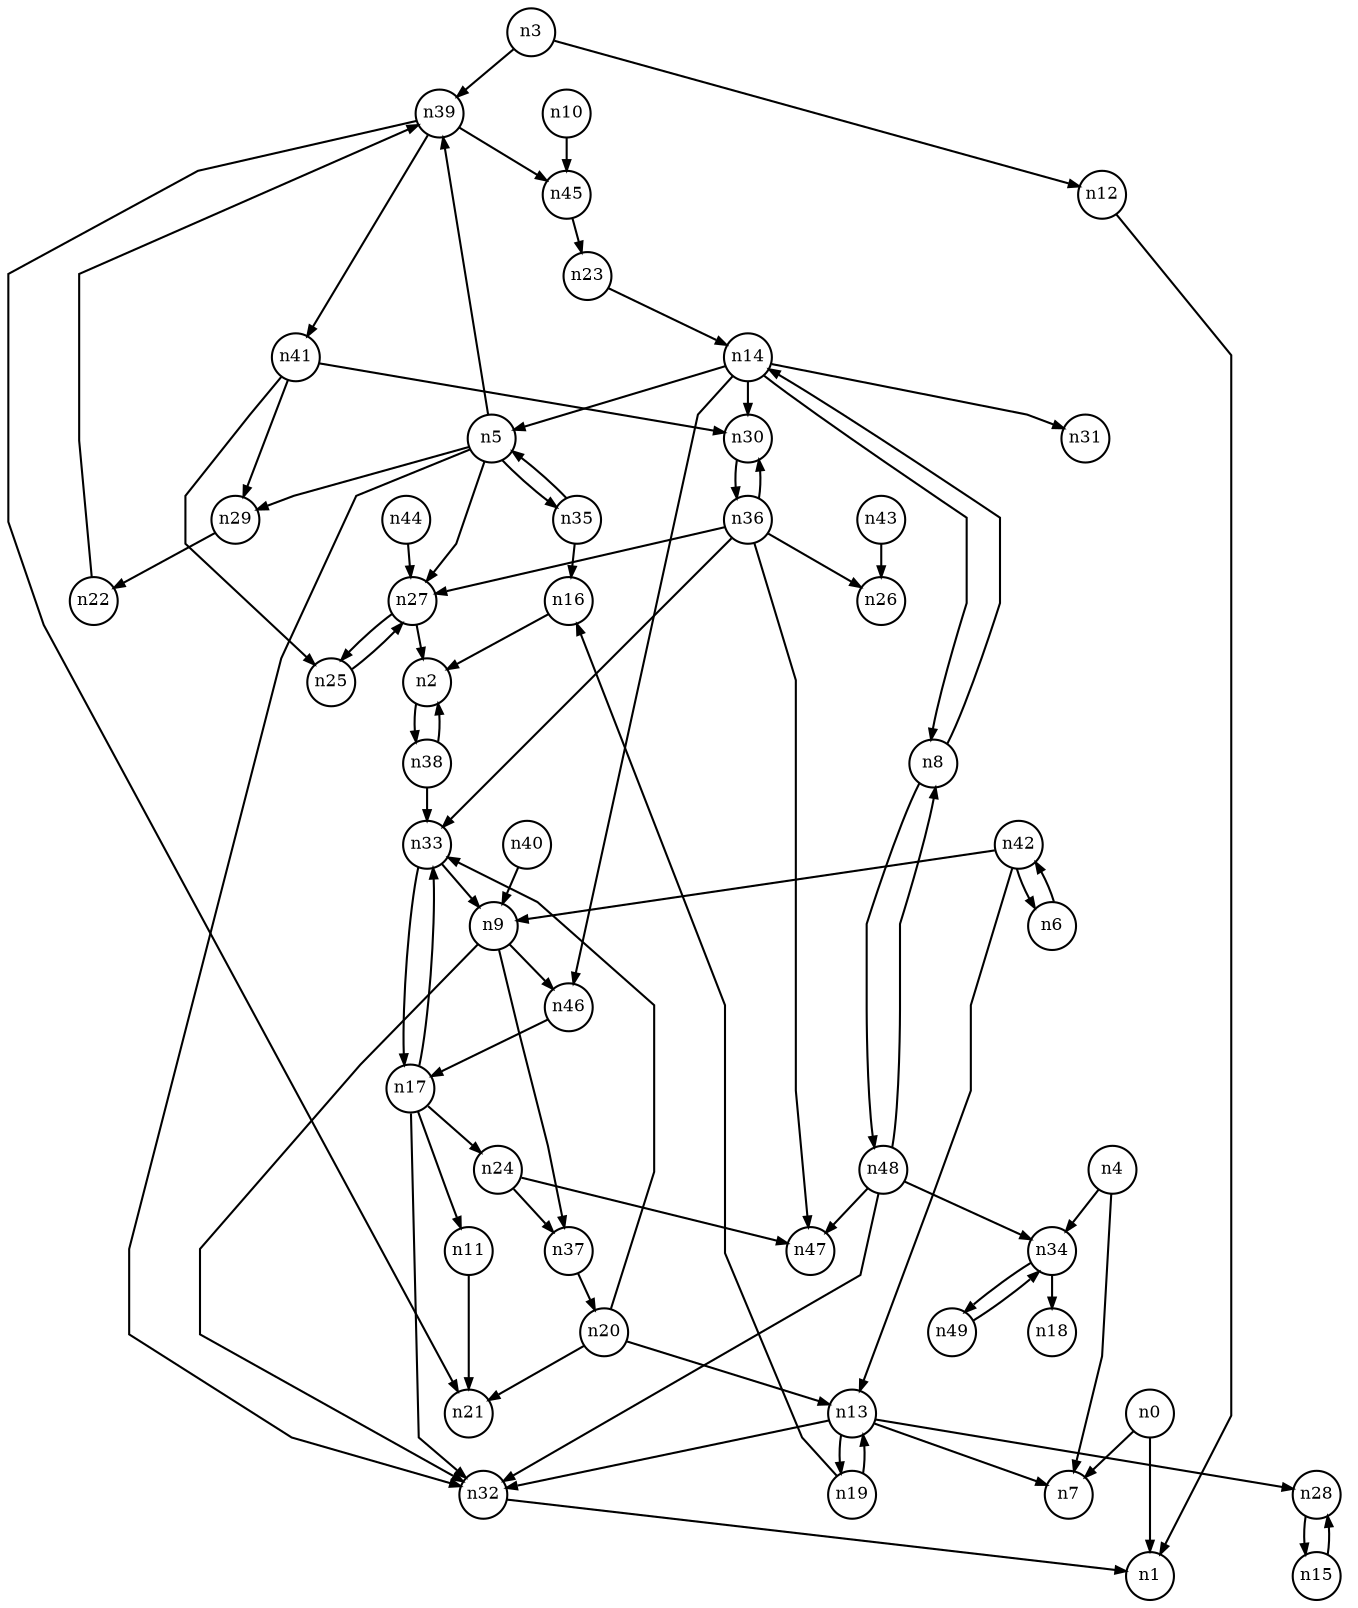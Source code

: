 digraph G{
splines=polyline;
ranksep=0.22;
nodesep=0.22;
nodesize=0.16;
fontsize=8
edge [arrowsize=0.5]
node [fontsize=8 shape=circle width=0.32 fixedsize=shape];

n0 -> n1
n0 -> n7
n12 -> n1
n3 -> n12
n3 -> n39
n39 -> n21
n39 -> n45
n39 -> n41
n4 -> n7
n4 -> n34
n34 -> n18
n34 -> n49
n27 -> n2
n27 -> n25
n5 -> n27
n5 -> n29
n5 -> n32
n5 -> n39
n5 -> n35
n29 -> n22
n32 -> n1
n48 -> n32
n48 -> n34
n48 -> n47
n48 -> n8
n8 -> n48
n8 -> n14
n9 -> n32
n9 -> n37
n9 -> n46
n37 -> n20
n46 -> n17
n45 -> n23
n10 -> n45
n11 -> n21
n13 -> n7
n13 -> n28
n13 -> n32
n13 -> n19
n28 -> n15
n14 -> n5
n14 -> n8
n14 -> n30
n14 -> n31
n14 -> n46
n30 -> n36
n15 -> n28
n2 -> n38
n16 -> n2
n17 -> n11
n17 -> n24
n17 -> n32
n17 -> n33
n24 -> n37
n24 -> n47
n33 -> n9
n33 -> n17
n19 -> n13
n19 -> n16
n20 -> n13
n20 -> n21
n20 -> n33
n22 -> n39
n25 -> n27
n35 -> n5
n35 -> n16
n36 -> n26
n36 -> n27
n36 -> n30
n36 -> n33
n36 -> n47
n38 -> n2
n38 -> n33
n40 -> n9
n41 -> n25
n41 -> n29
n41 -> n30
n6 -> n42
n42 -> n6
n42 -> n9
n42 -> n13
n43 -> n26
n44 -> n27
n23 -> n14
n49 -> n34
}
